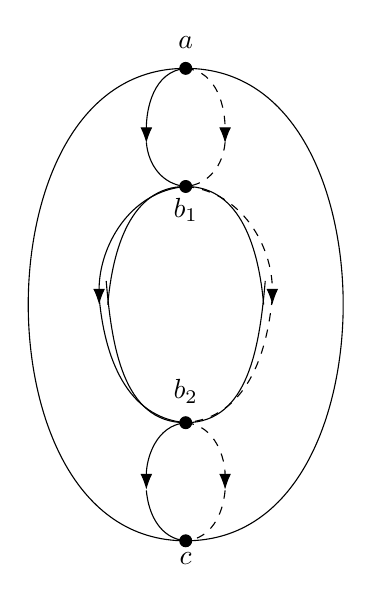 \begin{tikzpicture}
	%Draw the torus
	\draw [] (0,3) to [out=0,in=90] (2,0) to [out=270,in=0] (0,-3) to [out=180,in=270] (-2,0) to [out=90,in=180] (0,3);
	\draw [] (-1.01,0.3) to [out=275,in=180] (0,-1.5) to [out=0,in=265] (1.01,0.3);
	\draw [] (-0.99,0) to [out=85,in=180] (0,1.5) to [out=0,in=95] (0.99,0);

	%Critical point a
	\draw [fill] (0,3) circle [radius=0.75mm]
	node [label={[above]$a$}] {};
	%Critical point b_1
	\draw [fill] (0,1.5) circle [radius=0.75mm]
	node [label={[below,yshift=-1.5mm]$b_1$}] {};
	%Critical point b_2
	\draw [fill] (0,-1.5) circle [radius=0.75mm]
	node [label={[above]$b_2$}] {};
	%Critical point c
	\draw [fill] (0,-3) circle [radius=0.75mm]
	node [label={[below,yshift=-1.5mm]$c$}] {};

	%Trajectory from a to b_1
	\draw[-{Latex[length=2mm]}] (0,3) to [out=185,in=90] (-0.5,2.05);
	\draw[] (-0.5,2.06) to [out=275,in=175] (0,1.5);
	%Trajectory from a to b_1 (behind)
	\draw[-{Latex[length=2mm]},dashed] (0,3) to [out=355,in=90] (0.5,2.05);
	\draw[dashed] (0.5,2.06) to [out=265,in=5] (0,1.5);
	%Trajectory from b_1 to b_2 (left)
	\draw[-{Latex[length=2mm]}] (0,1.5) to [out=185,in=90] (-1.1,0);
	\draw[] (-1.1,0.1) to [out=275,in=175] (0,-1.5);
	%Trajectory from b_1 to b_2 (right)
	\draw[-{Latex[length=2mm]},dashed] (0,1.5) to [out=355,in=90] (1.1,0);
	\draw[dashed] (1.1,0.1) to [out=265,in=5] (0,-1.5);
	%Trajectory from b_2 to c
	\draw[-{Latex[length=2mm]}] (0,-1.5) to [out=185,in=90] (-0.5,-2.35);
	\draw[] (-0.5,-2.36) to [out=275,in=175] (0,-3);
	%Trajectory from b_2 to c (behind)
	\draw[-{Latex[length=2mm]},dashed] (0,-1.5) to [out=355,in=90] (0.5,-2.35);
	\draw[dashed] (0.5,-2.36) to [out=265,in=5] (0,-3);
\end{tikzpicture}
